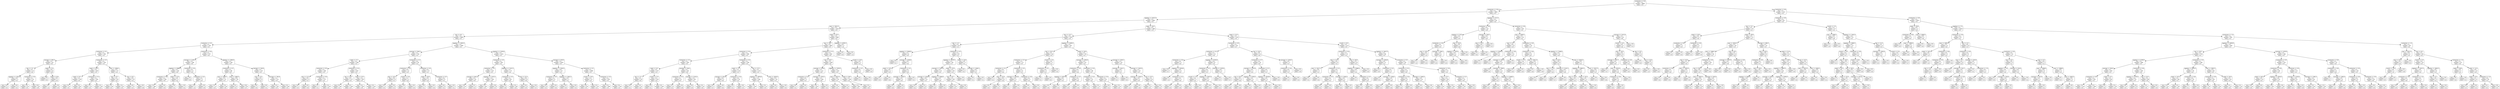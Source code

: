 digraph Tree {
node [shape=box, style="rounded", color="black", fontname=helvetica] ;
edge [fontname=helvetica] ;
0 [label="randseries <= 0.8\nmse = 0.1\nsamples = 4806\nvalue = 0.5"] ;
1 [label="randseries <= 0.8\nmse = 0.1\nsamples = 3691\nvalue = 0.5"] ;
0 -> 1 [labeldistance=2.5, labelangle=45, headlabel="True"] ;
2 [label="aggdays <= 9231.0\nmse = 0.1\nsamples = 3641\nvalue = 0.5"] ;
1 -> 2 ;
3 [label="year <= 2011.5\nmse = 0.1\nsamples = 3353\nvalue = 0.5"] ;
2 -> 3 ;
4 [label="day <= 9.5\nmse = 0.1\nsamples = 2685\nvalue = 0.5"] ;
3 -> 4 ;
5 [label="randseries <= 0.4\nmse = 0.1\nsamples = 736\nvalue = 0.5"] ;
4 -> 5 ;
6 [label="randseries <= 0.1\nmse = 0.1\nsamples = 359\nvalue = 0.5"] ;
5 -> 6 ;
7 [label="average <= 993.3\nmse = 0.1\nsamples = 43\nvalue = 0.6"] ;
6 -> 7 ;
8 [label="day <= 1.5\nmse = 0.1\nsamples = 35\nvalue = 0.6"] ;
7 -> 8 ;
9 [label="aggdays <= 1021.0\nmse = 0.0\nsamples = 3\nvalue = 0.3"] ;
8 -> 9 ;
10 [label="mse = 0.0\nsamples = 1\nvalue = 0.5"] ;
9 -> 10 ;
11 [label="mse = 0.0\nsamples = 2\nvalue = 0.2"] ;
9 -> 11 ;
12 [label="randseries <= 0.0\nmse = 0.1\nsamples = 32\nvalue = 0.6"] ;
8 -> 12 ;
13 [label="mse = 0.1\nsamples = 22\nvalue = 0.5"] ;
12 -> 13 ;
14 [label="mse = 0.0\nsamples = 10\nvalue = 0.8"] ;
12 -> 14 ;
15 [label="week <= 5.5\nmse = 0.0\nsamples = 8\nvalue = 0.8"] ;
7 -> 15 ;
16 [label="mse = 0.0\nsamples = 1\nvalue = 0.6"] ;
15 -> 16 ;
17 [label="week <= 8.0\nmse = 0.0\nsamples = 7\nvalue = 0.9"] ;
15 -> 17 ;
18 [label="mse = 0.0\nsamples = 1\nvalue = 1.0"] ;
17 -> 18 ;
19 [label="mse = 0.0\nsamples = 6\nvalue = 0.9"] ;
17 -> 19 ;
20 [label="randseries <= 0.3\nmse = 0.1\nsamples = 316\nvalue = 0.5"] ;
6 -> 20 ;
21 [label="week <= 29.5\nmse = 0.1\nsamples = 243\nvalue = 0.5"] ;
20 -> 21 ;
22 [label="week <= 9.5\nmse = 0.1\nsamples = 139\nvalue = 0.5"] ;
21 -> 22 ;
23 [label="mse = 0.1\nsamples = 57\nvalue = 0.5"] ;
22 -> 23 ;
24 [label="mse = 0.1\nsamples = 82\nvalue = 0.6"] ;
22 -> 24 ;
25 [label="randseries <= 0.3\nmse = 0.1\nsamples = 104\nvalue = 0.5"] ;
21 -> 25 ;
26 [label="mse = 0.1\nsamples = 75\nvalue = 0.4"] ;
25 -> 26 ;
27 [label="mse = 0.1\nsamples = 29\nvalue = 0.5"] ;
25 -> 27 ;
28 [label="year <= 2006.5\nmse = 0.1\nsamples = 73\nvalue = 0.4"] ;
20 -> 28 ;
29 [label="day <= 4.5\nmse = 0.1\nsamples = 61\nvalue = 0.5"] ;
28 -> 29 ;
30 [label="mse = 0.1\nsamples = 26\nvalue = 0.5"] ;
29 -> 30 ;
31 [label="mse = 0.1\nsamples = 35\nvalue = 0.4"] ;
29 -> 31 ;
32 [label="day <= 8.5\nmse = 0.0\nsamples = 12\nvalue = 0.2"] ;
28 -> 32 ;
33 [label="mse = 0.0\nsamples = 11\nvalue = 0.2"] ;
32 -> 33 ;
34 [label="mse = 0.0\nsamples = 1\nvalue = 0.8"] ;
32 -> 34 ;
35 [label="randseries <= 0.6\nmse = 0.1\nsamples = 377\nvalue = 0.6"] ;
5 -> 35 ;
36 [label="average <= 1144.3\nmse = 0.1\nsamples = 196\nvalue = 0.6"] ;
35 -> 36 ;
37 [label="aggdays <= 6988.0\nmse = 0.1\nsamples = 192\nvalue = 0.6"] ;
36 -> 37 ;
38 [label="randseries <= 0.6\nmse = 0.1\nsamples = 190\nvalue = 0.6"] ;
37 -> 38 ;
39 [label="mse = 0.1\nsamples = 185\nvalue = 0.6"] ;
38 -> 39 ;
40 [label="mse = 0.0\nsamples = 5\nvalue = 0.9"] ;
38 -> 40 ;
41 [label="week <= 13.5\nmse = 0.0\nsamples = 2\nvalue = 0.2"] ;
37 -> 41 ;
42 [label="mse = 0.0\nsamples = 1\nvalue = 0.1"] ;
41 -> 42 ;
43 [label="mse = -0.0\nsamples = 1\nvalue = 0.2"] ;
41 -> 43 ;
44 [label="randseries <= 0.4\nmse = 0.0\nsamples = 4\nvalue = 0.9"] ;
36 -> 44 ;
45 [label="mse = 0.0\nsamples = 1\nvalue = 0.8"] ;
44 -> 45 ;
46 [label="randseries <= 0.5\nmse = 0.0\nsamples = 3\nvalue = 0.9"] ;
44 -> 46 ;
47 [label="mse = 0.0\nsamples = 1\nvalue = 1.0"] ;
46 -> 47 ;
48 [label="mse = 0.0\nsamples = 2\nvalue = 0.9"] ;
46 -> 48 ;
49 [label="aggdays <= 1964.0\nmse = 0.1\nsamples = 181\nvalue = 0.5"] ;
35 -> 49 ;
50 [label="randseries <= 0.7\nmse = 0.1\nsamples = 66\nvalue = 0.6"] ;
49 -> 50 ;
51 [label="year <= 1994.5\nmse = 0.1\nsamples = 37\nvalue = 0.5"] ;
50 -> 51 ;
52 [label="mse = 0.1\nsamples = 17\nvalue = 0.4"] ;
51 -> 52 ;
53 [label="mse = 0.1\nsamples = 20\nvalue = 0.6"] ;
51 -> 53 ;
54 [label="year <= 1992.5\nmse = 0.0\nsamples = 29\nvalue = 0.7"] ;
50 -> 54 ;
55 [label="mse = 0.1\nsamples = 4\nvalue = 0.5"] ;
54 -> 55 ;
56 [label="mse = 0.0\nsamples = 25\nvalue = 0.7"] ;
54 -> 56 ;
57 [label="average <= 544.8\nmse = 0.1\nsamples = 115\nvalue = 0.5"] ;
49 -> 57 ;
58 [label="day <= 2.0\nmse = 0.0\nsamples = 4\nvalue = 0.1"] ;
57 -> 58 ;
59 [label="mse = 0.0\nsamples = 1\nvalue = 0.0"] ;
58 -> 59 ;
60 [label="mse = 0.0\nsamples = 3\nvalue = 0.1"] ;
58 -> 60 ;
61 [label="average <= 795.8\nmse = 0.1\nsamples = 111\nvalue = 0.5"] ;
57 -> 61 ;
62 [label="mse = 0.1\nsamples = 42\nvalue = 0.4"] ;
61 -> 62 ;
63 [label="mse = 0.1\nsamples = 69\nvalue = 0.5"] ;
61 -> 63 ;
64 [label="aggdays <= 2402.0\nmse = 0.1\nsamples = 1949\nvalue = 0.5"] ;
4 -> 64 ;
65 [label="average <= 546.2\nmse = 0.1\nsamples = 730\nvalue = 0.5"] ;
64 -> 65 ;
66 [label="week <= 7.5\nmse = 0.1\nsamples = 706\nvalue = 0.5"] ;
65 -> 66 ;
67 [label="randseries <= 0.0\nmse = 0.1\nsamples = 182\nvalue = 0.5"] ;
66 -> 67 ;
68 [label="day <= 11.5\nmse = 0.0\nsamples = 5\nvalue = 0.7"] ;
67 -> 68 ;
69 [label="mse = 0.0\nsamples = 1\nvalue = 0.4"] ;
68 -> 69 ;
70 [label="mse = 0.0\nsamples = 4\nvalue = 0.8"] ;
68 -> 70 ;
71 [label="randseries <= 0.0\nmse = 0.1\nsamples = 177\nvalue = 0.5"] ;
67 -> 71 ;
72 [label="mse = 0.1\nsamples = 7\nvalue = 0.3"] ;
71 -> 72 ;
73 [label="mse = 0.1\nsamples = 170\nvalue = 0.5"] ;
71 -> 73 ;
74 [label="randseries <= 0.2\nmse = 0.1\nsamples = 524\nvalue = 0.5"] ;
66 -> 74 ;
75 [label="day <= 16.5\nmse = 0.1\nsamples = 177\nvalue = 0.4"] ;
74 -> 75 ;
76 [label="mse = 0.1\nsamples = 49\nvalue = 0.3"] ;
75 -> 76 ;
77 [label="mse = 0.1\nsamples = 128\nvalue = 0.4"] ;
75 -> 77 ;
78 [label="week <= 37.5\nmse = 0.1\nsamples = 347\nvalue = 0.5"] ;
74 -> 78 ;
79 [label="mse = 0.1\nsamples = 225\nvalue = 0.4"] ;
78 -> 79 ;
80 [label="mse = 0.1\nsamples = 122\nvalue = 0.5"] ;
78 -> 80 ;
81 [label="randseries <= 0.3\nmse = 0.0\nsamples = 24\nvalue = 0.2"] ;
65 -> 81 ;
82 [label="randseries <= 0.2\nmse = 0.0\nsamples = 11\nvalue = 0.4"] ;
81 -> 82 ;
83 [label="day <= 14.5\nmse = 0.0\nsamples = 9\nvalue = 0.3"] ;
82 -> 83 ;
84 [label="mse = 0.0\nsamples = 3\nvalue = 0.5"] ;
83 -> 84 ;
85 [label="mse = 0.0\nsamples = 6\nvalue = 0.3"] ;
83 -> 85 ;
86 [label="month <= 5.0\nmse = 0.1\nsamples = 2\nvalue = 0.6"] ;
82 -> 86 ;
87 [label="mse = 0.0\nsamples = 1\nvalue = 1.0"] ;
86 -> 87 ;
88 [label="mse = 0.0\nsamples = 1\nvalue = 0.4"] ;
86 -> 88 ;
89 [label="randseries <= 0.4\nmse = 0.0\nsamples = 13\nvalue = 0.1"] ;
81 -> 89 ;
90 [label="week <= 20.5\nmse = 0.0\nsamples = 4\nvalue = 0.0"] ;
89 -> 90 ;
91 [label="mse = 0.0\nsamples = 3\nvalue = 0.1"] ;
90 -> 91 ;
92 [label="mse = 0.0\nsamples = 1\nvalue = 0.0"] ;
90 -> 92 ;
93 [label="randseries <= 0.7\nmse = 0.0\nsamples = 9\nvalue = 0.2"] ;
89 -> 93 ;
94 [label="mse = 0.0\nsamples = 6\nvalue = 0.2"] ;
93 -> 94 ;
95 [label="mse = 0.0\nsamples = 3\nvalue = 0.1"] ;
93 -> 95 ;
96 [label="aggdays <= 3239.0\nmse = 0.1\nsamples = 1219\nvalue = 0.5"] ;
64 -> 96 ;
97 [label="randseries <= 0.4\nmse = 0.1\nsamples = 201\nvalue = 0.5"] ;
96 -> 97 ;
98 [label="randseries <= 0.1\nmse = 0.1\nsamples = 127\nvalue = 0.5"] ;
97 -> 98 ;
99 [label="average <= 661.0\nmse = 0.1\nsamples = 25\nvalue = 0.6"] ;
98 -> 99 ;
100 [label="mse = 0.0\nsamples = 23\nvalue = 0.7"] ;
99 -> 100 ;
101 [label="mse = 0.1\nsamples = 2\nvalue = 0.3"] ;
99 -> 101 ;
102 [label="aggdays <= 3155.5\nmse = 0.1\nsamples = 102\nvalue = 0.4"] ;
98 -> 102 ;
103 [label="mse = 0.1\nsamples = 94\nvalue = 0.4"] ;
102 -> 103 ;
104 [label="mse = 0.0\nsamples = 8\nvalue = 0.7"] ;
102 -> 104 ;
105 [label="aggdays <= 3121.5\nmse = 0.1\nsamples = 74\nvalue = 0.6"] ;
97 -> 105 ;
106 [label="randseries <= 0.5\nmse = 0.1\nsamples = 65\nvalue = 0.6"] ;
105 -> 106 ;
107 [label="mse = 0.0\nsamples = 5\nvalue = 0.8"] ;
106 -> 107 ;
108 [label="mse = 0.1\nsamples = 60\nvalue = 0.6"] ;
106 -> 108 ;
109 [label="day <= 21.5\nmse = 0.0\nsamples = 9\nvalue = 0.8"] ;
105 -> 109 ;
110 [label="mse = 0.0\nsamples = 4\nvalue = 0.9"] ;
109 -> 110 ;
111 [label="mse = 0.0\nsamples = 5\nvalue = 0.7"] ;
109 -> 111 ;
112 [label="average <= 670.0\nmse = 0.1\nsamples = 1018\nvalue = 0.5"] ;
96 -> 112 ;
113 [label="aggdays <= 3254.5\nmse = 0.0\nsamples = 12\nvalue = 0.3"] ;
112 -> 113 ;
114 [label="randseries <= 0.5\nmse = 0.1\nsamples = 9\nvalue = 0.3"] ;
113 -> 114 ;
115 [label="mse = 0.0\nsamples = 6\nvalue = 0.2"] ;
114 -> 115 ;
116 [label="mse = 0.0\nsamples = 3\nvalue = 0.6"] ;
114 -> 116 ;
117 [label="aggdays <= 3261.5\nmse = 0.0\nsamples = 3\nvalue = 0.1"] ;
113 -> 117 ;
118 [label="mse = 0.0\nsamples = 1\nvalue = 0.0"] ;
117 -> 118 ;
119 [label="mse = 0.0\nsamples = 2\nvalue = 0.2"] ;
117 -> 119 ;
120 [label="randseries <= 0.1\nmse = 0.1\nsamples = 1006\nvalue = 0.5"] ;
112 -> 120 ;
121 [label="month <= 10.5\nmse = 0.1\nsamples = 73\nvalue = 0.4"] ;
120 -> 121 ;
122 [label="mse = 0.1\nsamples = 59\nvalue = 0.5"] ;
121 -> 122 ;
123 [label="mse = 0.1\nsamples = 14\nvalue = 0.2"] ;
121 -> 123 ;
124 [label="randseries <= 0.2\nmse = 0.1\nsamples = 933\nvalue = 0.5"] ;
120 -> 124 ;
125 [label="mse = 0.1\nsamples = 198\nvalue = 0.5"] ;
124 -> 125 ;
126 [label="mse = 0.1\nsamples = 735\nvalue = 0.5"] ;
124 -> 126 ;
127 [label="week <= 52.5\nmse = 0.1\nsamples = 668\nvalue = 0.5"] ;
3 -> 127 ;
128 [label="day <= 18.5\nmse = 0.1\nsamples = 666\nvalue = 0.5"] ;
127 -> 128 ;
129 [label="randseries <= 0.4\nmse = 0.1\nsamples = 399\nvalue = 0.5"] ;
128 -> 129 ;
130 [label="randseries <= 0.3\nmse = 0.1\nsamples = 205\nvalue = 0.5"] ;
129 -> 130 ;
131 [label="week <= 6.5\nmse = 0.1\nsamples = 157\nvalue = 0.5"] ;
130 -> 131 ;
132 [label="day <= 1.5\nmse = 0.1\nsamples = 32\nvalue = 0.6"] ;
131 -> 132 ;
133 [label="mse = 0.0\nsamples = 1\nvalue = 0.1"] ;
132 -> 133 ;
134 [label="mse = 0.1\nsamples = 31\nvalue = 0.6"] ;
132 -> 134 ;
135 [label="month <= 2.5\nmse = 0.1\nsamples = 125\nvalue = 0.5"] ;
131 -> 135 ;
136 [label="mse = 0.0\nsamples = 5\nvalue = 0.1"] ;
135 -> 136 ;
137 [label="mse = 0.1\nsamples = 120\nvalue = 0.5"] ;
135 -> 137 ;
138 [label="average <= 258.5\nmse = 0.1\nsamples = 48\nvalue = 0.6"] ;
130 -> 138 ;
139 [label="randseries <= 0.3\nmse = 0.1\nsamples = 8\nvalue = 0.4"] ;
138 -> 139 ;
140 [label="mse = 0.1\nsamples = 6\nvalue = 0.2"] ;
139 -> 140 ;
141 [label="mse = 0.0\nsamples = 2\nvalue = 0.8"] ;
139 -> 141 ;
142 [label="average <= 1219.2\nmse = 0.1\nsamples = 40\nvalue = 0.7"] ;
138 -> 142 ;
143 [label="mse = 0.0\nsamples = 5\nvalue = 0.9"] ;
142 -> 143 ;
144 [label="mse = 0.1\nsamples = 35\nvalue = 0.6"] ;
142 -> 144 ;
145 [label="randseries <= 0.4\nmse = 0.1\nsamples = 194\nvalue = 0.5"] ;
129 -> 145 ;
146 [label="week <= 1.5\nmse = 0.1\nsamples = 18\nvalue = 0.3"] ;
145 -> 146 ;
147 [label="average <= 255.9\nmse = 0.0\nsamples = 2\nvalue = 0.6"] ;
146 -> 147 ;
148 [label="mse = 0.0\nsamples = 1\nvalue = 0.7"] ;
147 -> 148 ;
149 [label="mse = -0.0\nsamples = 1\nvalue = 0.6"] ;
147 -> 149 ;
150 [label="randseries <= 0.4\nmse = 0.0\nsamples = 16\nvalue = 0.2"] ;
146 -> 150 ;
151 [label="mse = 0.0\nsamples = 5\nvalue = 0.1"] ;
150 -> 151 ;
152 [label="mse = 0.0\nsamples = 11\nvalue = 0.3"] ;
150 -> 152 ;
153 [label="day <= 17.5\nmse = 0.1\nsamples = 176\nvalue = 0.5"] ;
145 -> 153 ;
154 [label="aggdays <= 9076.0\nmse = 0.1\nsamples = 166\nvalue = 0.5"] ;
153 -> 154 ;
155 [label="mse = 0.1\nsamples = 154\nvalue = 0.5"] ;
154 -> 155 ;
156 [label="mse = 0.1\nsamples = 12\nvalue = 0.4"] ;
154 -> 156 ;
157 [label="year <= 2016.5\nmse = 0.1\nsamples = 10\nvalue = 0.3"] ;
153 -> 157 ;
158 [label="mse = 0.0\nsamples = 9\nvalue = 0.4"] ;
157 -> 158 ;
159 [label="mse = -0.0\nsamples = 1\nvalue = 0.0"] ;
157 -> 159 ;
160 [label="randseries <= 0.7\nmse = 0.1\nsamples = 267\nvalue = 0.6"] ;
128 -> 160 ;
161 [label="day <= 24.5\nmse = 0.1\nsamples = 264\nvalue = 0.6"] ;
160 -> 161 ;
162 [label="average <= 259.6\nmse = 0.1\nsamples = 112\nvalue = 0.6"] ;
161 -> 162 ;
163 [label="randseries <= 0.1\nmse = 0.0\nsamples = 3\nvalue = 0.2"] ;
162 -> 163 ;
164 [label="mse = 0.0\nsamples = 1\nvalue = 0.1"] ;
163 -> 164 ;
165 [label="mse = 0.0\nsamples = 2\nvalue = 0.3"] ;
163 -> 165 ;
166 [label="average <= 1410.1\nmse = 0.1\nsamples = 109\nvalue = 0.6"] ;
162 -> 166 ;
167 [label="mse = 0.1\nsamples = 107\nvalue = 0.6"] ;
166 -> 167 ;
168 [label="mse = 0.0\nsamples = 2\nvalue = 0.2"] ;
166 -> 168 ;
169 [label="aggdays <= 7470.5\nmse = 0.1\nsamples = 152\nvalue = 0.5"] ;
161 -> 169 ;
170 [label="year <= 2015.5\nmse = 0.0\nsamples = 24\nvalue = 0.7"] ;
169 -> 170 ;
171 [label="mse = 0.0\nsamples = 15\nvalue = 0.7"] ;
170 -> 171 ;
172 [label="mse = 0.1\nsamples = 9\nvalue = 0.5"] ;
170 -> 172 ;
173 [label="week <= 39.5\nmse = 0.1\nsamples = 128\nvalue = 0.5"] ;
169 -> 173 ;
174 [label="mse = 0.1\nsamples = 96\nvalue = 0.5"] ;
173 -> 174 ;
175 [label="mse = 0.1\nsamples = 32\nvalue = 0.6"] ;
173 -> 175 ;
176 [label="month <= 10.5\nmse = 0.0\nsamples = 3\nvalue = 0.2"] ;
160 -> 176 ;
177 [label="randseries <= 0.7\nmse = 0.0\nsamples = 2\nvalue = 0.2"] ;
176 -> 177 ;
178 [label="mse = 0.0\nsamples = 1\nvalue = 0.2"] ;
177 -> 178 ;
179 [label="mse = -0.0\nsamples = 1\nvalue = 0.2"] ;
177 -> 179 ;
180 [label="mse = 0.0\nsamples = 1\nvalue = 0.4"] ;
176 -> 180 ;
181 [label="aggdays <= 8795.5\nmse = 0.0\nsamples = 2\nvalue = 1.0"] ;
127 -> 181 ;
182 [label="mse = 0.0\nsamples = 1\nvalue = 0.9"] ;
181 -> 182 ;
183 [label="mse = 0.0\nsamples = 1\nvalue = 1.0"] ;
181 -> 183 ;
184 [label="week <= 26.5\nmse = 0.1\nsamples = 288\nvalue = 0.5"] ;
2 -> 184 ;
185 [label="day <= 11.5\nmse = 0.1\nsamples = 149\nvalue = 0.4"] ;
184 -> 185 ;
186 [label="day <= 1.5\nmse = 0.1\nsamples = 55\nvalue = 0.3"] ;
185 -> 186 ;
187 [label="aggdays <= 9269.0\nmse = 0.1\nsamples = 8\nvalue = 0.6"] ;
186 -> 187 ;
188 [label="mse = 0.0\nsamples = 1\nvalue = 0.1"] ;
187 -> 188 ;
189 [label="average <= 1438.8\nmse = 0.0\nsamples = 7\nvalue = 0.6"] ;
187 -> 189 ;
190 [label="week <= 22.0\nmse = 0.0\nsamples = 2\nvalue = 0.9"] ;
189 -> 190 ;
191 [label="mse = 0.0\nsamples = 1\nvalue = 0.9"] ;
190 -> 191 ;
192 [label="mse = 0.0\nsamples = 1\nvalue = 0.8"] ;
190 -> 192 ;
193 [label="randseries <= 0.5\nmse = 0.0\nsamples = 5\nvalue = 0.6"] ;
189 -> 193 ;
194 [label="average <= 1459.3\nmse = 0.0\nsamples = 4\nvalue = 0.6"] ;
193 -> 194 ;
195 [label="mse = 0.0\nsamples = 2\nvalue = 0.6"] ;
194 -> 195 ;
196 [label="mse = 0.0\nsamples = 2\nvalue = 0.7"] ;
194 -> 196 ;
197 [label="mse = 0.0\nsamples = 1\nvalue = 0.2"] ;
193 -> 197 ;
198 [label="randseries <= 0.7\nmse = 0.1\nsamples = 47\nvalue = 0.3"] ;
186 -> 198 ;
199 [label="aggdays <= 9579.5\nmse = 0.1\nsamples = 44\nvalue = 0.3"] ;
198 -> 199 ;
200 [label="average <= 1424.4\nmse = 0.1\nsamples = 15\nvalue = 0.4"] ;
199 -> 200 ;
201 [label="average <= 1418.4\nmse = 0.0\nsamples = 12\nvalue = 0.3"] ;
200 -> 201 ;
202 [label="mse = 0.0\nsamples = 3\nvalue = 0.2"] ;
201 -> 202 ;
203 [label="mse = 0.1\nsamples = 9\nvalue = 0.4"] ;
201 -> 203 ;
204 [label="aggdays <= 9568.5\nmse = 0.0\nsamples = 3\nvalue = 0.8"] ;
200 -> 204 ;
205 [label="mse = 0.0\nsamples = 2\nvalue = 0.9"] ;
204 -> 205 ;
206 [label="mse = 0.0\nsamples = 1\nvalue = 0.5"] ;
204 -> 206 ;
207 [label="week <= 23.5\nmse = 0.1\nsamples = 29\nvalue = 0.2"] ;
199 -> 207 ;
208 [label="day <= 8.5\nmse = 0.1\nsamples = 28\nvalue = 0.2"] ;
207 -> 208 ;
209 [label="mse = 0.1\nsamples = 22\nvalue = 0.3"] ;
208 -> 209 ;
210 [label="mse = 0.0\nsamples = 6\nvalue = 0.1"] ;
208 -> 210 ;
211 [label="mse = -0.0\nsamples = 1\nvalue = 0.8"] ;
207 -> 211 ;
212 [label="week <= 14.0\nmse = 0.0\nsamples = 3\nvalue = 0.1"] ;
198 -> 212 ;
213 [label="mse = 0.0\nsamples = 1\nvalue = 0.2"] ;
212 -> 213 ;
214 [label="average <= 1448.3\nmse = 0.0\nsamples = 2\nvalue = 0.1"] ;
212 -> 214 ;
215 [label="mse = 0.0\nsamples = 1\nvalue = 0.1"] ;
214 -> 215 ;
216 [label="mse = 0.0\nsamples = 1\nvalue = 0.1"] ;
214 -> 216 ;
217 [label="aggdays <= 9299.5\nmse = 0.1\nsamples = 94\nvalue = 0.5"] ;
185 -> 217 ;
218 [label="day <= 25.5\nmse = 0.1\nsamples = 16\nvalue = 0.4"] ;
217 -> 218 ;
219 [label="randseries <= 0.3\nmse = 0.1\nsamples = 13\nvalue = 0.4"] ;
218 -> 219 ;
220 [label="randseries <= 0.1\nmse = 0.0\nsamples = 7\nvalue = 0.6"] ;
219 -> 220 ;
221 [label="mse = 0.0\nsamples = 1\nvalue = 0.2"] ;
220 -> 221 ;
222 [label="day <= 15.0\nmse = 0.0\nsamples = 6\nvalue = 0.6"] ;
220 -> 222 ;
223 [label="mse = 0.0\nsamples = 2\nvalue = 0.4"] ;
222 -> 223 ;
224 [label="mse = 0.0\nsamples = 4\nvalue = 0.7"] ;
222 -> 224 ;
225 [label="randseries <= 0.5\nmse = 0.1\nsamples = 6\nvalue = 0.3"] ;
219 -> 225 ;
226 [label="average <= 1419.6\nmse = 0.0\nsamples = 2\nvalue = 0.1"] ;
225 -> 226 ;
227 [label="mse = 0.0\nsamples = 1\nvalue = 0.1"] ;
226 -> 227 ;
228 [label="mse = -0.0\nsamples = 1\nvalue = 0.1"] ;
226 -> 228 ;
229 [label="randseries <= 0.6\nmse = 0.0\nsamples = 4\nvalue = 0.4"] ;
225 -> 229 ;
230 [label="mse = 0.0\nsamples = 1\nvalue = 0.6"] ;
229 -> 230 ;
231 [label="mse = 0.0\nsamples = 3\nvalue = 0.2"] ;
229 -> 231 ;
232 [label="month <= 3.5\nmse = 0.0\nsamples = 3\nvalue = 0.1"] ;
218 -> 232 ;
233 [label="randseries <= 0.1\nmse = 0.0\nsamples = 2\nvalue = 0.1"] ;
232 -> 233 ;
234 [label="mse = 0.0\nsamples = 1\nvalue = 0.1"] ;
233 -> 234 ;
235 [label="mse = 0.0\nsamples = 1\nvalue = 0.0"] ;
233 -> 235 ;
236 [label="mse = 0.0\nsamples = 1\nvalue = 0.2"] ;
232 -> 236 ;
237 [label="week <= 20.5\nmse = 0.1\nsamples = 78\nvalue = 0.5"] ;
217 -> 237 ;
238 [label="average <= 1456.6\nmse = 0.1\nsamples = 53\nvalue = 0.5"] ;
237 -> 238 ;
239 [label="randseries <= 0.4\nmse = 0.0\nsamples = 7\nvalue = 0.8"] ;
238 -> 239 ;
240 [label="aggdays <= 9577.0\nmse = 0.0\nsamples = 2\nvalue = 0.5"] ;
239 -> 240 ;
241 [label="mse = 0.0\nsamples = 1\nvalue = 0.6"] ;
240 -> 241 ;
242 [label="mse = 0.0\nsamples = 1\nvalue = 0.4"] ;
240 -> 242 ;
243 [label="randseries <= 0.7\nmse = 0.0\nsamples = 5\nvalue = 0.8"] ;
239 -> 243 ;
244 [label="mse = 0.0\nsamples = 4\nvalue = 0.9"] ;
243 -> 244 ;
245 [label="mse = 0.0\nsamples = 1\nvalue = 0.6"] ;
243 -> 245 ;
246 [label="randseries <= 0.4\nmse = 0.1\nsamples = 46\nvalue = 0.5"] ;
238 -> 246 ;
247 [label="randseries <= 0.2\nmse = 0.1\nsamples = 21\nvalue = 0.6"] ;
246 -> 247 ;
248 [label="mse = 0.0\nsamples = 4\nvalue = 0.3"] ;
247 -> 248 ;
249 [label="mse = 0.1\nsamples = 17\nvalue = 0.7"] ;
247 -> 249 ;
250 [label="randseries <= 0.4\nmse = 0.1\nsamples = 25\nvalue = 0.5"] ;
246 -> 250 ;
251 [label="mse = 0.0\nsamples = 2\nvalue = 0.2"] ;
250 -> 251 ;
252 [label="mse = 0.1\nsamples = 23\nvalue = 0.5"] ;
250 -> 252 ;
253 [label="average <= 1424.1\nmse = 0.1\nsamples = 25\nvalue = 0.4"] ;
237 -> 253 ;
254 [label="average <= 1423.7\nmse = 0.0\nsamples = 2\nvalue = 0.1"] ;
253 -> 254 ;
255 [label="mse = 0.0\nsamples = 1\nvalue = 0.2"] ;
254 -> 255 ;
256 [label="mse = -0.0\nsamples = 1\nvalue = 0.0"] ;
254 -> 256 ;
257 [label="average <= 1425.0\nmse = 0.1\nsamples = 23\nvalue = 0.5"] ;
253 -> 257 ;
258 [label="average <= 1424.7\nmse = 0.0\nsamples = 2\nvalue = 0.9"] ;
257 -> 258 ;
259 [label="mse = 0.0\nsamples = 1\nvalue = 1.0"] ;
258 -> 259 ;
260 [label="mse = 0.0\nsamples = 1\nvalue = 0.8"] ;
258 -> 260 ;
261 [label="day <= 27.5\nmse = 0.1\nsamples = 21\nvalue = 0.4"] ;
257 -> 261 ;
262 [label="mse = 0.1\nsamples = 17\nvalue = 0.5"] ;
261 -> 262 ;
263 [label="mse = 0.0\nsamples = 4\nvalue = 0.2"] ;
261 -> 263 ;
264 [label="week <= 31.5\nmse = 0.1\nsamples = 139\nvalue = 0.5"] ;
184 -> 264 ;
265 [label="randseries <= 0.4\nmse = 0.1\nsamples = 26\nvalue = 0.7"] ;
264 -> 265 ;
266 [label="randseries <= 0.2\nmse = 0.1\nsamples = 13\nvalue = 0.6"] ;
265 -> 266 ;
267 [label="randseries <= 0.0\nmse = 0.0\nsamples = 5\nvalue = 0.8"] ;
266 -> 267 ;
268 [label="mse = 0.0\nsamples = 1\nvalue = 0.7"] ;
267 -> 268 ;
269 [label="aggdays <= 9539.0\nmse = 0.0\nsamples = 4\nvalue = 0.9"] ;
267 -> 269 ;
270 [label="mse = 0.0\nsamples = 1\nvalue = 1.0"] ;
269 -> 270 ;
271 [label="randseries <= 0.1\nmse = 0.0\nsamples = 3\nvalue = 0.8"] ;
269 -> 271 ;
272 [label="mse = 0.0\nsamples = 1\nvalue = 0.9"] ;
271 -> 272 ;
273 [label="mse = 0.0\nsamples = 2\nvalue = 0.8"] ;
271 -> 273 ;
274 [label="aggdays <= 9730.0\nmse = 0.0\nsamples = 8\nvalue = 0.4"] ;
266 -> 274 ;
275 [label="randseries <= 0.3\nmse = 0.0\nsamples = 6\nvalue = 0.3"] ;
274 -> 275 ;
276 [label="month <= 7.5\nmse = 0.0\nsamples = 3\nvalue = 0.2"] ;
275 -> 276 ;
277 [label="mse = 0.0\nsamples = 2\nvalue = 0.2"] ;
276 -> 277 ;
278 [label="mse = 0.0\nsamples = 1\nvalue = 0.0"] ;
276 -> 278 ;
279 [label="aggdays <= 9357.0\nmse = 0.0\nsamples = 3\nvalue = 0.4"] ;
275 -> 279 ;
280 [label="mse = 0.0\nsamples = 1\nvalue = 0.4"] ;
279 -> 280 ;
281 [label="mse = 0.0\nsamples = 2\nvalue = 0.3"] ;
279 -> 281 ;
282 [label="average <= 1479.0\nmse = 0.0\nsamples = 2\nvalue = 0.7"] ;
274 -> 282 ;
283 [label="mse = 0.0\nsamples = 1\nvalue = 0.7"] ;
282 -> 283 ;
284 [label="mse = 0.0\nsamples = 1\nvalue = 0.7"] ;
282 -> 284 ;
285 [label="day <= 24.5\nmse = 0.0\nsamples = 13\nvalue = 0.8"] ;
265 -> 285 ;
286 [label="randseries <= 0.7\nmse = 0.0\nsamples = 10\nvalue = 0.9"] ;
285 -> 286 ;
287 [label="average <= 1432.8\nmse = 0.0\nsamples = 7\nvalue = 0.9"] ;
286 -> 287 ;
288 [label="day <= 8.0\nmse = 0.0\nsamples = 3\nvalue = 0.8"] ;
287 -> 288 ;
289 [label="mse = 0.0\nsamples = 2\nvalue = 0.8"] ;
288 -> 289 ;
290 [label="mse = -0.0\nsamples = 1\nvalue = 0.8"] ;
288 -> 290 ;
291 [label="aggdays <= 9744.5\nmse = 0.0\nsamples = 4\nvalue = 0.9"] ;
287 -> 291 ;
292 [label="mse = 0.0\nsamples = 3\nvalue = 0.9"] ;
291 -> 292 ;
293 [label="mse = 0.0\nsamples = 1\nvalue = 0.9"] ;
291 -> 293 ;
294 [label="randseries <= 0.7\nmse = 0.0\nsamples = 3\nvalue = 0.7"] ;
286 -> 294 ;
295 [label="aggdays <= 9539.0\nmse = 0.0\nsamples = 2\nvalue = 0.7"] ;
294 -> 295 ;
296 [label="mse = 0.0\nsamples = 1\nvalue = 0.7"] ;
295 -> 296 ;
297 [label="mse = 0.0\nsamples = 1\nvalue = 0.7"] ;
295 -> 297 ;
298 [label="mse = -0.0\nsamples = 1\nvalue = 0.9"] ;
294 -> 298 ;
299 [label="average <= 1434.3\nmse = 0.0\nsamples = 3\nvalue = 0.7"] ;
285 -> 299 ;
300 [label="randseries <= 0.6\nmse = 0.0\nsamples = 2\nvalue = 0.7"] ;
299 -> 300 ;
301 [label="mse = 0.0\nsamples = 1\nvalue = 0.7"] ;
300 -> 301 ;
302 [label="mse = 0.0\nsamples = 1\nvalue = 0.4"] ;
300 -> 302 ;
303 [label="mse = 0.0\nsamples = 1\nvalue = 0.9"] ;
299 -> 303 ;
304 [label="month <= 8.5\nmse = 0.1\nsamples = 113\nvalue = 0.5"] ;
264 -> 304 ;
305 [label="randseries <= 0.4\nmse = 0.1\nsamples = 17\nvalue = 0.3"] ;
304 -> 305 ;
306 [label="day <= 11.5\nmse = 0.0\nsamples = 9\nvalue = 0.2"] ;
305 -> 306 ;
307 [label="year <= 2017.5\nmse = 0.0\nsamples = 2\nvalue = 0.1"] ;
306 -> 307 ;
308 [label="mse = 0.0\nsamples = 1\nvalue = 0.1"] ;
307 -> 308 ;
309 [label="mse = 0.0\nsamples = 1\nvalue = 0.0"] ;
307 -> 309 ;
310 [label="randseries <= 0.3\nmse = 0.0\nsamples = 7\nvalue = 0.2"] ;
306 -> 310 ;
311 [label="randseries <= 0.3\nmse = 0.0\nsamples = 5\nvalue = 0.2"] ;
310 -> 311 ;
312 [label="mse = 0.0\nsamples = 4\nvalue = 0.2"] ;
311 -> 312 ;
313 [label="mse = -0.0\nsamples = 1\nvalue = 0.1"] ;
311 -> 313 ;
314 [label="average <= 1458.2\nmse = 0.0\nsamples = 2\nvalue = 0.4"] ;
310 -> 314 ;
315 [label="mse = 0.0\nsamples = 1\nvalue = 0.4"] ;
314 -> 315 ;
316 [label="mse = 0.0\nsamples = 1\nvalue = 0.4"] ;
314 -> 316 ;
317 [label="day <= 29.0\nmse = 0.1\nsamples = 8\nvalue = 0.5"] ;
305 -> 317 ;
318 [label="aggdays <= 9388.0\nmse = 0.0\nsamples = 7\nvalue = 0.4"] ;
317 -> 318 ;
319 [label="mse = 0.0\nsamples = 1\nvalue = 0.7"] ;
318 -> 319 ;
320 [label="randseries <= 0.7\nmse = 0.0\nsamples = 6\nvalue = 0.4"] ;
318 -> 320 ;
321 [label="mse = 0.0\nsamples = 5\nvalue = 0.4"] ;
320 -> 321 ;
322 [label="mse = 0.0\nsamples = 1\nvalue = 0.1"] ;
320 -> 322 ;
323 [label="mse = 0.0\nsamples = 1\nvalue = 0.9"] ;
317 -> 323 ;
324 [label="aggdays <= 9417.5\nmse = 0.1\nsamples = 96\nvalue = 0.5"] ;
304 -> 324 ;
325 [label="average <= 1436.8\nmse = 0.0\nsamples = 4\nvalue = 0.7"] ;
324 -> 325 ;
326 [label="mse = 0.0\nsamples = 1\nvalue = 0.9"] ;
325 -> 326 ;
327 [label="randseries <= 0.2\nmse = 0.0\nsamples = 3\nvalue = 0.7"] ;
325 -> 327 ;
328 [label="mse = 0.0\nsamples = 1\nvalue = 0.5"] ;
327 -> 328 ;
329 [label="average <= 1438.1\nmse = 0.0\nsamples = 2\nvalue = 0.8"] ;
327 -> 329 ;
330 [label="mse = 0.0\nsamples = 1\nvalue = 0.7"] ;
329 -> 330 ;
331 [label="mse = -0.0\nsamples = 1\nvalue = 0.8"] ;
329 -> 331 ;
332 [label="randseries <= 0.2\nmse = 0.1\nsamples = 92\nvalue = 0.5"] ;
324 -> 332 ;
333 [label="randseries <= 0.1\nmse = 0.1\nsamples = 21\nvalue = 0.6"] ;
332 -> 333 ;
334 [label="randseries <= 0.0\nmse = 0.0\nsamples = 9\nvalue = 0.4"] ;
333 -> 334 ;
335 [label="mse = 0.0\nsamples = 2\nvalue = 0.6"] ;
334 -> 335 ;
336 [label="mse = 0.0\nsamples = 7\nvalue = 0.4"] ;
334 -> 336 ;
337 [label="average <= 1444.5\nmse = 0.0\nsamples = 12\nvalue = 0.7"] ;
333 -> 337 ;
338 [label="mse = 0.0\nsamples = 1\nvalue = 0.0"] ;
337 -> 338 ;
339 [label="mse = 0.0\nsamples = 11\nvalue = 0.7"] ;
337 -> 339 ;
340 [label="randseries <= 0.6\nmse = 0.1\nsamples = 71\nvalue = 0.4"] ;
332 -> 340 ;
341 [label="day <= 17.5\nmse = 0.1\nsamples = 56\nvalue = 0.4"] ;
340 -> 341 ;
342 [label="mse = 0.1\nsamples = 30\nvalue = 0.5"] ;
341 -> 342 ;
343 [label="mse = 0.1\nsamples = 26\nvalue = 0.3"] ;
341 -> 343 ;
344 [label="randseries <= 0.7\nmse = 0.1\nsamples = 15\nvalue = 0.6"] ;
340 -> 344 ;
345 [label="mse = 0.0\nsamples = 10\nvalue = 0.7"] ;
344 -> 345 ;
346 [label="mse = 0.0\nsamples = 5\nvalue = 0.3"] ;
344 -> 346 ;
347 [label="aggdays <= 511.5\nmse = 0.1\nsamples = 50\nvalue = 0.6"] ;
1 -> 347 ;
348 [label="randseries <= 0.8\nmse = 0.0\nsamples = 10\nvalue = 0.8"] ;
347 -> 348 ;
349 [label="aggdays <= 25.0\nmse = 0.0\nsamples = 7\nvalue = 0.9"] ;
348 -> 349 ;
350 [label="randseries <= 0.8\nmse = 0.0\nsamples = 4\nvalue = 0.9"] ;
349 -> 350 ;
351 [label="day <= 19.5\nmse = 0.0\nsamples = 2\nvalue = 1.0"] ;
350 -> 351 ;
352 [label="mse = 0.0\nsamples = 1\nvalue = 1.0"] ;
351 -> 352 ;
353 [label="mse = -0.0\nsamples = 1\nvalue = 0.9"] ;
351 -> 353 ;
354 [label="average <= 260.1\nmse = 0.0\nsamples = 2\nvalue = 0.9"] ;
350 -> 354 ;
355 [label="mse = 0.0\nsamples = 1\nvalue = 0.9"] ;
354 -> 355 ;
356 [label="mse = 0.0\nsamples = 1\nvalue = 0.9"] ;
354 -> 356 ;
357 [label="day <= 25.0\nmse = 0.0\nsamples = 3\nvalue = 0.8"] ;
349 -> 357 ;
358 [label="aggdays <= 235.0\nmse = 0.0\nsamples = 2\nvalue = 0.9"] ;
357 -> 358 ;
359 [label="mse = 0.0\nsamples = 1\nvalue = 0.9"] ;
358 -> 359 ;
360 [label="mse = -0.0\nsamples = 1\nvalue = 0.9"] ;
358 -> 360 ;
361 [label="mse = 0.0\nsamples = 1\nvalue = 0.8"] ;
357 -> 361 ;
362 [label="average <= 259.7\nmse = 0.0\nsamples = 3\nvalue = 0.6"] ;
348 -> 362 ;
363 [label="day <= 23.5\nmse = 0.0\nsamples = 2\nvalue = 0.7"] ;
362 -> 363 ;
364 [label="mse = 0.0\nsamples = 1\nvalue = 0.6"] ;
363 -> 364 ;
365 [label="mse = 0.0\nsamples = 1\nvalue = 0.8"] ;
363 -> 365 ;
366 [label="mse = 0.0\nsamples = 1\nvalue = 0.3"] ;
362 -> 366 ;
367 [label="randseries <= 0.8\nmse = 0.1\nsamples = 40\nvalue = 0.6"] ;
347 -> 367 ;
368 [label="year <= 2009.5\nmse = 0.1\nsamples = 30\nvalue = 0.5"] ;
367 -> 368 ;
369 [label="day <= 2.5\nmse = 0.0\nsamples = 15\nvalue = 0.4"] ;
368 -> 369 ;
370 [label="aggdays <= 5039.5\nmse = 0.0\nsamples = 2\nvalue = 0.2"] ;
369 -> 370 ;
371 [label="mse = 0.0\nsamples = 1\nvalue = 0.3"] ;
370 -> 371 ;
372 [label="mse = -0.0\nsamples = 1\nvalue = 0.1"] ;
370 -> 372 ;
373 [label="randseries <= 0.8\nmse = 0.0\nsamples = 13\nvalue = 0.4"] ;
369 -> 373 ;
374 [label="average <= 352.4\nmse = 0.0\nsamples = 12\nvalue = 0.4"] ;
373 -> 374 ;
375 [label="mse = 0.0\nsamples = 1\nvalue = 0.6"] ;
374 -> 375 ;
376 [label="average <= 708.0\nmse = 0.0\nsamples = 11\nvalue = 0.4"] ;
374 -> 376 ;
377 [label="day <= 3.5\nmse = 0.0\nsamples = 5\nvalue = 0.3"] ;
376 -> 377 ;
378 [label="mse = 0.0\nsamples = 2\nvalue = 0.4"] ;
377 -> 378 ;
379 [label="mse = 0.0\nsamples = 3\nvalue = 0.2"] ;
377 -> 379 ;
380 [label="aggdays <= 5648.5\nmse = 0.0\nsamples = 6\nvalue = 0.5"] ;
376 -> 380 ;
381 [label="mse = 0.0\nsamples = 3\nvalue = 0.6"] ;
380 -> 381 ;
382 [label="mse = 0.0\nsamples = 3\nvalue = 0.4"] ;
380 -> 382 ;
383 [label="mse = -0.0\nsamples = 1\nvalue = 0.9"] ;
373 -> 383 ;
384 [label="randseries <= 0.8\nmse = 0.0\nsamples = 15\nvalue = 0.7"] ;
368 -> 384 ;
385 [label="randseries <= 0.8\nmse = 0.0\nsamples = 4\nvalue = 0.8"] ;
384 -> 385 ;
386 [label="month <= 7.5\nmse = 0.0\nsamples = 2\nvalue = 0.9"] ;
385 -> 386 ;
387 [label="mse = 0.0\nsamples = 1\nvalue = 0.8"] ;
386 -> 387 ;
388 [label="mse = 0.0\nsamples = 1\nvalue = 0.9"] ;
386 -> 388 ;
389 [label="year <= 2011.0\nmse = 0.0\nsamples = 2\nvalue = 0.8"] ;
385 -> 389 ;
390 [label="mse = 0.0\nsamples = 1\nvalue = 0.8"] ;
389 -> 390 ;
391 [label="mse = -0.0\nsamples = 1\nvalue = 0.8"] ;
389 -> 391 ;
392 [label="aggdays <= 7348.0\nmse = 0.0\nsamples = 11\nvalue = 0.6"] ;
384 -> 392 ;
393 [label="day <= 22.0\nmse = 0.0\nsamples = 4\nvalue = 0.7"] ;
392 -> 393 ;
394 [label="day <= 17.0\nmse = 0.0\nsamples = 2\nvalue = 0.6"] ;
393 -> 394 ;
395 [label="mse = 0.0\nsamples = 1\nvalue = 0.6"] ;
394 -> 395 ;
396 [label="mse = 0.0\nsamples = 1\nvalue = 0.6"] ;
394 -> 396 ;
397 [label="average <= 1124.3\nmse = 0.0\nsamples = 2\nvalue = 0.8"] ;
393 -> 397 ;
398 [label="mse = 0.0\nsamples = 1\nvalue = 0.7"] ;
397 -> 398 ;
399 [label="mse = -0.0\nsamples = 1\nvalue = 0.9"] ;
397 -> 399 ;
400 [label="year <= 2016.5\nmse = 0.0\nsamples = 7\nvalue = 0.5"] ;
392 -> 400 ;
401 [label="aggdays <= 8903.5\nmse = 0.0\nsamples = 5\nvalue = 0.5"] ;
400 -> 401 ;
402 [label="day <= 13.5\nmse = 0.0\nsamples = 3\nvalue = 0.5"] ;
401 -> 402 ;
403 [label="mse = 0.0\nsamples = 2\nvalue = 0.4"] ;
402 -> 403 ;
404 [label="mse = 0.0\nsamples = 1\nvalue = 0.5"] ;
402 -> 404 ;
405 [label="week <= 35.5\nmse = 0.0\nsamples = 2\nvalue = 0.4"] ;
401 -> 405 ;
406 [label="mse = 0.0\nsamples = 1\nvalue = 0.4"] ;
405 -> 406 ;
407 [label="mse = -0.0\nsamples = 1\nvalue = 0.4"] ;
405 -> 407 ;
408 [label="year <= 2017.5\nmse = 0.0\nsamples = 2\nvalue = 0.7"] ;
400 -> 408 ;
409 [label="mse = 0.0\nsamples = 1\nvalue = 0.7"] ;
408 -> 409 ;
410 [label="mse = 0.0\nsamples = 1\nvalue = 0.8"] ;
408 -> 410 ;
411 [label="average <= 1431.8\nmse = 0.1\nsamples = 10\nvalue = 0.8"] ;
367 -> 411 ;
412 [label="month <= 6.5\nmse = 0.0\nsamples = 9\nvalue = 0.8"] ;
411 -> 412 ;
413 [label="day <= 16.5\nmse = 0.0\nsamples = 6\nvalue = 0.7"] ;
412 -> 413 ;
414 [label="average <= 525.7\nmse = 0.0\nsamples = 4\nvalue = 0.8"] ;
413 -> 414 ;
415 [label="mse = 0.0\nsamples = 1\nvalue = 0.7"] ;
414 -> 415 ;
416 [label="year <= 2014.0\nmse = 0.0\nsamples = 3\nvalue = 0.9"] ;
414 -> 416 ;
417 [label="randseries <= 0.8\nmse = 0.0\nsamples = 2\nvalue = 1.0"] ;
416 -> 417 ;
418 [label="mse = 0.0\nsamples = 1\nvalue = 0.9"] ;
417 -> 418 ;
419 [label="mse = 0.0\nsamples = 1\nvalue = 1.0"] ;
417 -> 419 ;
420 [label="mse = -0.0\nsamples = 1\nvalue = 0.7"] ;
416 -> 420 ;
421 [label="randseries <= 0.8\nmse = 0.0\nsamples = 2\nvalue = 0.5"] ;
413 -> 421 ;
422 [label="mse = 0.0\nsamples = 1\nvalue = 0.6"] ;
421 -> 422 ;
423 [label="mse = 0.0\nsamples = 1\nvalue = 0.4"] ;
421 -> 423 ;
424 [label="day <= 9.5\nmse = 0.0\nsamples = 3\nvalue = 0.9"] ;
412 -> 424 ;
425 [label="mse = 0.0\nsamples = 1\nvalue = 0.9"] ;
424 -> 425 ;
426 [label="day <= 15.0\nmse = 0.0\nsamples = 2\nvalue = 1.0"] ;
424 -> 426 ;
427 [label="mse = 0.0\nsamples = 1\nvalue = 1.0"] ;
426 -> 427 ;
428 [label="mse = -0.0\nsamples = 1\nvalue = 0.9"] ;
426 -> 428 ;
429 [label="mse = -0.0\nsamples = 1\nvalue = 0.3"] ;
411 -> 429 ;
430 [label="randseries <= 0.8\nmse = 0.1\nsamples = 1115\nvalue = 0.5"] ;
0 -> 430 [labeldistance=2.5, labelangle=-45, headlabel="False"] ;
431 [label="randseries <= 0.8\nmse = 0.1\nsamples = 92\nvalue = 0.4"] ;
430 -> 431 ;
432 [label="day <= 3.5\nmse = 0.1\nsamples = 75\nvalue = 0.4"] ;
431 -> 432 ;
433 [label="week <= 24.5\nmse = 0.0\nsamples = 4\nvalue = 0.8"] ;
432 -> 433 ;
434 [label="randseries <= 0.8\nmse = 0.0\nsamples = 2\nvalue = 0.9"] ;
433 -> 434 ;
435 [label="mse = 0.0\nsamples = 1\nvalue = 0.9"] ;
434 -> 435 ;
436 [label="mse = -0.0\nsamples = 1\nvalue = 0.9"] ;
434 -> 436 ;
437 [label="randseries <= 0.8\nmse = 0.0\nsamples = 2\nvalue = 0.7"] ;
433 -> 437 ;
438 [label="mse = 0.0\nsamples = 1\nvalue = 0.7"] ;
437 -> 438 ;
439 [label="mse = -0.0\nsamples = 1\nvalue = 0.6"] ;
437 -> 439 ;
440 [label="week <= 28.0\nmse = 0.1\nsamples = 71\nvalue = 0.4"] ;
432 -> 440 ;
441 [label="year <= 2016.5\nmse = 0.1\nsamples = 34\nvalue = 0.3"] ;
440 -> 441 ;
442 [label="year <= 1996.5\nmse = 0.1\nsamples = 30\nvalue = 0.3"] ;
441 -> 442 ;
443 [label="day <= 15.0\nmse = 0.1\nsamples = 4\nvalue = 0.6"] ;
442 -> 443 ;
444 [label="randseries <= 0.8\nmse = 0.0\nsamples = 2\nvalue = 0.8"] ;
443 -> 444 ;
445 [label="mse = 0.0\nsamples = 1\nvalue = 0.6"] ;
444 -> 445 ;
446 [label="mse = 0.0\nsamples = 1\nvalue = 0.9"] ;
444 -> 446 ;
447 [label="year <= 1993.0\nmse = 0.0\nsamples = 2\nvalue = 0.2"] ;
443 -> 447 ;
448 [label="mse = 0.0\nsamples = 1\nvalue = 0.3"] ;
447 -> 448 ;
449 [label="mse = -0.0\nsamples = 1\nvalue = 0.0"] ;
447 -> 449 ;
450 [label="randseries <= 0.8\nmse = 0.1\nsamples = 26\nvalue = 0.2"] ;
442 -> 450 ;
451 [label="day <= 28.5\nmse = 0.0\nsamples = 25\nvalue = 0.2"] ;
450 -> 451 ;
452 [label="year <= 2003.5\nmse = 0.0\nsamples = 23\nvalue = 0.2"] ;
451 -> 452 ;
453 [label="mse = 0.0\nsamples = 9\nvalue = 0.1"] ;
452 -> 453 ;
454 [label="mse = 0.1\nsamples = 14\nvalue = 0.2"] ;
452 -> 454 ;
455 [label="average <= 545.9\nmse = 0.0\nsamples = 2\nvalue = 0.5"] ;
451 -> 455 ;
456 [label="mse = 0.0\nsamples = 1\nvalue = 0.3"] ;
455 -> 456 ;
457 [label="mse = -0.0\nsamples = 1\nvalue = 0.7"] ;
455 -> 457 ;
458 [label="mse = -0.0\nsamples = 1\nvalue = 0.8"] ;
450 -> 458 ;
459 [label="day <= 8.0\nmse = 0.1\nsamples = 4\nvalue = 0.6"] ;
441 -> 459 ;
460 [label="average <= 1437.9\nmse = 0.0\nsamples = 2\nvalue = 0.8"] ;
459 -> 460 ;
461 [label="mse = 0.0\nsamples = 1\nvalue = 0.9"] ;
460 -> 461 ;
462 [label="mse = 0.0\nsamples = 1\nvalue = 0.7"] ;
460 -> 462 ;
463 [label="randseries <= 0.8\nmse = 0.0\nsamples = 2\nvalue = 0.3"] ;
459 -> 463 ;
464 [label="mse = 0.0\nsamples = 1\nvalue = 0.0"] ;
463 -> 464 ;
465 [label="mse = 0.0\nsamples = 1\nvalue = 0.4"] ;
463 -> 465 ;
466 [label="average <= 406.5\nmse = 0.1\nsamples = 37\nvalue = 0.5"] ;
440 -> 466 ;
467 [label="day <= 26.5\nmse = 0.0\nsamples = 6\nvalue = 0.2"] ;
466 -> 467 ;
468 [label="randseries <= 0.8\nmse = 0.0\nsamples = 5\nvalue = 0.1"] ;
467 -> 468 ;
469 [label="day <= 24.0\nmse = 0.0\nsamples = 4\nvalue = 0.1"] ;
468 -> 469 ;
470 [label="aggdays <= 669.5\nmse = 0.0\nsamples = 3\nvalue = 0.1"] ;
469 -> 470 ;
471 [label="mse = 0.0\nsamples = 2\nvalue = 0.1"] ;
470 -> 471 ;
472 [label="mse = -0.0\nsamples = 1\nvalue = 0.1"] ;
470 -> 472 ;
473 [label="mse = 0.0\nsamples = 1\nvalue = 0.1"] ;
469 -> 473 ;
474 [label="mse = 0.0\nsamples = 1\nvalue = 0.2"] ;
468 -> 474 ;
475 [label="mse = 0.0\nsamples = 1\nvalue = 0.5"] ;
467 -> 475 ;
476 [label="week <= 51.0\nmse = 0.1\nsamples = 31\nvalue = 0.5"] ;
466 -> 476 ;
477 [label="week <= 49.0\nmse = 0.1\nsamples = 27\nvalue = 0.6"] ;
476 -> 477 ;
478 [label="aggdays <= 4663.5\nmse = 0.0\nsamples = 26\nvalue = 0.6"] ;
477 -> 478 ;
479 [label="average <= 616.1\nmse = 0.0\nsamples = 9\nvalue = 0.4"] ;
478 -> 479 ;
480 [label="mse = 0.0\nsamples = 5\nvalue = 0.4"] ;
479 -> 480 ;
481 [label="mse = 0.0\nsamples = 4\nvalue = 0.4"] ;
479 -> 481 ;
482 [label="aggdays <= 8706.5\nmse = 0.1\nsamples = 17\nvalue = 0.6"] ;
478 -> 482 ;
483 [label="mse = 0.0\nsamples = 12\nvalue = 0.7"] ;
482 -> 483 ;
484 [label="mse = 0.1\nsamples = 5\nvalue = 0.4"] ;
482 -> 484 ;
485 [label="mse = -0.0\nsamples = 1\nvalue = 0.9"] ;
477 -> 485 ;
486 [label="day <= 27.5\nmse = 0.0\nsamples = 4\nvalue = 0.2"] ;
476 -> 486 ;
487 [label="year <= 2012.5\nmse = 0.0\nsamples = 2\nvalue = 0.0"] ;
486 -> 487 ;
488 [label="mse = 0.0\nsamples = 1\nvalue = 0.0"] ;
487 -> 488 ;
489 [label="mse = 0.0\nsamples = 1\nvalue = 0.1"] ;
487 -> 489 ;
490 [label="year <= 2000.5\nmse = 0.0\nsamples = 2\nvalue = 0.4"] ;
486 -> 490 ;
491 [label="mse = 0.0\nsamples = 1\nvalue = 0.6"] ;
490 -> 491 ;
492 [label="mse = 0.0\nsamples = 1\nvalue = 0.3"] ;
490 -> 492 ;
493 [label="month <= 1.5\nmse = 0.1\nsamples = 17\nvalue = 0.2"] ;
431 -> 493 ;
494 [label="year <= 1998.5\nmse = 0.0\nsamples = 2\nvalue = 0.8"] ;
493 -> 494 ;
495 [label="mse = 0.0\nsamples = 1\nvalue = 1.0"] ;
494 -> 495 ;
496 [label="mse = 0.0\nsamples = 1\nvalue = 0.6"] ;
494 -> 496 ;
497 [label="aggdays <= 7581.0\nmse = 0.0\nsamples = 15\nvalue = 0.2"] ;
493 -> 497 ;
498 [label="aggdays <= 5984.5\nmse = 0.0\nsamples = 11\nvalue = 0.1"] ;
497 -> 498 ;
499 [label="month <= 4.5\nmse = 0.0\nsamples = 8\nvalue = 0.1"] ;
498 -> 499 ;
500 [label="mse = 0.0\nsamples = 1\nvalue = 0.2"] ;
499 -> 500 ;
501 [label="day <= 18.5\nmse = 0.0\nsamples = 7\nvalue = 0.1"] ;
499 -> 501 ;
502 [label="week <= 22.5\nmse = 0.0\nsamples = 4\nvalue = 0.1"] ;
501 -> 502 ;
503 [label="mse = 0.0\nsamples = 1\nvalue = 0.1"] ;
502 -> 503 ;
504 [label="week <= 32.5\nmse = 0.0\nsamples = 3\nvalue = 0.1"] ;
502 -> 504 ;
505 [label="mse = 0.0\nsamples = 1\nvalue = 0.1"] ;
504 -> 505 ;
506 [label="mse = 0.0\nsamples = 2\nvalue = 0.1"] ;
504 -> 506 ;
507 [label="day <= 28.5\nmse = 0.0\nsamples = 3\nvalue = 0.1"] ;
501 -> 507 ;
508 [label="average <= 475.8\nmse = 0.0\nsamples = 2\nvalue = 0.1"] ;
507 -> 508 ;
509 [label="mse = 0.0\nsamples = 1\nvalue = 0.1"] ;
508 -> 509 ;
510 [label="mse = -0.0\nsamples = 1\nvalue = 0.1"] ;
508 -> 510 ;
511 [label="mse = 0.0\nsamples = 1\nvalue = 0.1"] ;
507 -> 511 ;
512 [label="randseries <= 0.8\nmse = 0.0\nsamples = 3\nvalue = 0.0"] ;
498 -> 512 ;
513 [label="month <= 8.0\nmse = 0.0\nsamples = 2\nvalue = 0.0"] ;
512 -> 513 ;
514 [label="mse = 0.0\nsamples = 1\nvalue = 0.0"] ;
513 -> 514 ;
515 [label="mse = 0.0\nsamples = 1\nvalue = 0.0"] ;
513 -> 515 ;
516 [label="mse = 0.0\nsamples = 1\nvalue = 0.1"] ;
512 -> 516 ;
517 [label="day <= 11.5\nmse = 0.1\nsamples = 4\nvalue = 0.4"] ;
497 -> 517 ;
518 [label="average <= 1403.6\nmse = 0.0\nsamples = 2\nvalue = 0.1"] ;
517 -> 518 ;
519 [label="mse = 0.0\nsamples = 1\nvalue = 0.0"] ;
518 -> 519 ;
520 [label="mse = 0.0\nsamples = 1\nvalue = 0.2"] ;
518 -> 520 ;
521 [label="month <= 4.5\nmse = 0.0\nsamples = 2\nvalue = 0.7"] ;
517 -> 521 ;
522 [label="mse = 0.0\nsamples = 1\nvalue = 0.8"] ;
521 -> 522 ;
523 [label="mse = 0.0\nsamples = 1\nvalue = 0.7"] ;
521 -> 523 ;
524 [label="randseries <= 0.8\nmse = 0.1\nsamples = 1023\nvalue = 0.5"] ;
430 -> 524 ;
525 [label="week <= 29.0\nmse = 0.0\nsamples = 5\nvalue = 0.8"] ;
524 -> 525 ;
526 [label="randseries <= 0.8\nmse = 0.0\nsamples = 3\nvalue = 0.9"] ;
525 -> 526 ;
527 [label="mse = 0.0\nsamples = 1\nvalue = 0.9"] ;
526 -> 527 ;
528 [label="year <= 1999.0\nmse = 0.0\nsamples = 2\nvalue = 0.8"] ;
526 -> 528 ;
529 [label="mse = 0.0\nsamples = 1\nvalue = 0.8"] ;
528 -> 529 ;
530 [label="mse = -0.0\nsamples = 1\nvalue = 0.9"] ;
528 -> 530 ;
531 [label="year <= 2006.5\nmse = 0.0\nsamples = 2\nvalue = 0.6"] ;
525 -> 531 ;
532 [label="mse = 0.0\nsamples = 1\nvalue = 0.6"] ;
531 -> 532 ;
533 [label="mse = 0.0\nsamples = 1\nvalue = 0.6"] ;
531 -> 533 ;
534 [label="aggdays <= 7.5\nmse = 0.1\nsamples = 1018\nvalue = 0.5"] ;
524 -> 534 ;
535 [label="randseries <= 0.8\nmse = 0.0\nsamples = 27\nvalue = 0.3"] ;
534 -> 535 ;
536 [label="year <= 2001.0\nmse = 0.1\nsamples = 6\nvalue = 0.6"] ;
535 -> 536 ;
537 [label="week <= 26.5\nmse = 0.0\nsamples = 2\nvalue = 1.0"] ;
536 -> 537 ;
538 [label="mse = 0.0\nsamples = 1\nvalue = 0.9"] ;
537 -> 538 ;
539 [label="mse = 0.0\nsamples = 1\nvalue = 1.0"] ;
537 -> 539 ;
540 [label="randseries <= 0.8\nmse = 0.0\nsamples = 4\nvalue = 0.5"] ;
536 -> 540 ;
541 [label="randseries <= 0.8\nmse = 0.0\nsamples = 3\nvalue = 0.4"] ;
540 -> 541 ;
542 [label="day <= 5.0\nmse = 0.0\nsamples = 2\nvalue = 0.5"] ;
541 -> 542 ;
543 [label="mse = 0.0\nsamples = 1\nvalue = 0.5"] ;
542 -> 543 ;
544 [label="mse = 0.0\nsamples = 1\nvalue = 0.5"] ;
542 -> 544 ;
545 [label="mse = -0.0\nsamples = 1\nvalue = 0.4"] ;
541 -> 545 ;
546 [label="mse = -0.0\nsamples = 1\nvalue = 0.6"] ;
540 -> 546 ;
547 [label="day <= 2.5\nmse = 0.0\nsamples = 21\nvalue = 0.3"] ;
535 -> 547 ;
548 [label="randseries <= 0.9\nmse = 0.0\nsamples = 9\nvalue = 0.3"] ;
547 -> 548 ;
549 [label="day <= 1.5\nmse = 0.0\nsamples = 6\nvalue = 0.4"] ;
548 -> 549 ;
550 [label="mse = 0.0\nsamples = 1\nvalue = 0.9"] ;
549 -> 550 ;
551 [label="average <= 252.7\nmse = 0.0\nsamples = 5\nvalue = 0.3"] ;
549 -> 551 ;
552 [label="mse = 0.0\nsamples = 1\nvalue = 0.2"] ;
551 -> 552 ;
553 [label="randseries <= 0.9\nmse = 0.0\nsamples = 4\nvalue = 0.4"] ;
551 -> 553 ;
554 [label="mse = 0.0\nsamples = 3\nvalue = 0.4"] ;
553 -> 554 ;
555 [label="mse = 0.0\nsamples = 1\nvalue = 0.5"] ;
553 -> 555 ;
556 [label="average <= 254.9\nmse = 0.0\nsamples = 3\nvalue = 0.3"] ;
548 -> 556 ;
557 [label="mse = 0.0\nsamples = 1\nvalue = 0.1"] ;
556 -> 557 ;
558 [label="randseries <= 1.0\nmse = 0.0\nsamples = 2\nvalue = 0.3"] ;
556 -> 558 ;
559 [label="mse = 0.0\nsamples = 1\nvalue = 0.3"] ;
558 -> 559 ;
560 [label="mse = 0.0\nsamples = 1\nvalue = 0.3"] ;
558 -> 560 ;
561 [label="randseries <= 0.9\nmse = 0.0\nsamples = 12\nvalue = 0.2"] ;
547 -> 561 ;
562 [label="day <= 6.5\nmse = 0.0\nsamples = 5\nvalue = 0.1"] ;
561 -> 562 ;
563 [label="aggdays <= 5.0\nmse = 0.0\nsamples = 3\nvalue = 0.0"] ;
562 -> 563 ;
564 [label="mse = 0.0\nsamples = 1\nvalue = 0.0"] ;
563 -> 564 ;
565 [label="average <= 254.0\nmse = 0.0\nsamples = 2\nvalue = 0.0"] ;
563 -> 565 ;
566 [label="mse = 0.0\nsamples = 1\nvalue = 0.0"] ;
565 -> 566 ;
567 [label="mse = -0.0\nsamples = 1\nvalue = 0.1"] ;
565 -> 567 ;
568 [label="average <= 254.6\nmse = 0.0\nsamples = 2\nvalue = 0.2"] ;
562 -> 568 ;
569 [label="mse = 0.0\nsamples = 1\nvalue = 0.2"] ;
568 -> 569 ;
570 [label="mse = -0.0\nsamples = 1\nvalue = 0.2"] ;
568 -> 570 ;
571 [label="day <= 5.5\nmse = 0.0\nsamples = 7\nvalue = 0.3"] ;
561 -> 571 ;
572 [label="year <= 2008.0\nmse = 0.0\nsamples = 4\nvalue = 0.3"] ;
571 -> 572 ;
573 [label="average <= 253.9\nmse = 0.0\nsamples = 3\nvalue = 0.2"] ;
572 -> 573 ;
574 [label="mse = 0.0\nsamples = 2\nvalue = 0.2"] ;
573 -> 574 ;
575 [label="mse = 0.0\nsamples = 1\nvalue = 0.1"] ;
573 -> 575 ;
576 [label="mse = -0.0\nsamples = 1\nvalue = 0.3"] ;
572 -> 576 ;
577 [label="year <= 1998.0\nmse = 0.0\nsamples = 3\nvalue = 0.4"] ;
571 -> 577 ;
578 [label="mse = 0.0\nsamples = 1\nvalue = 0.4"] ;
577 -> 578 ;
579 [label="year <= 2003.5\nmse = 0.0\nsamples = 2\nvalue = 0.3"] ;
577 -> 579 ;
580 [label="mse = 0.0\nsamples = 1\nvalue = 0.3"] ;
579 -> 580 ;
581 [label="mse = -0.0\nsamples = 1\nvalue = 0.3"] ;
579 -> 581 ;
582 [label="randseries <= 1.0\nmse = 0.1\nsamples = 991\nvalue = 0.5"] ;
534 -> 582 ;
583 [label="aggdays <= 8209.0\nmse = 0.1\nsamples = 942\nvalue = 0.5"] ;
582 -> 583 ;
584 [label="day <= 24.5\nmse = 0.1\nsamples = 776\nvalue = 0.5"] ;
583 -> 584 ;
585 [label="aggdays <= 6748.5\nmse = 0.1\nsamples = 608\nvalue = 0.5"] ;
584 -> 585 ;
586 [label="average <= 950.4\nmse = 0.1\nsamples = 503\nvalue = 0.5"] ;
585 -> 586 ;
587 [label="randseries <= 0.9\nmse = 0.1\nsamples = 421\nvalue = 0.5"] ;
586 -> 587 ;
588 [label="mse = 0.1\nsamples = 172\nvalue = 0.4"] ;
587 -> 588 ;
589 [label="mse = 0.1\nsamples = 249\nvalue = 0.5"] ;
587 -> 589 ;
590 [label="week <= 6.5\nmse = 0.1\nsamples = 82\nvalue = 0.4"] ;
586 -> 590 ;
591 [label="mse = 0.0\nsamples = 3\nvalue = 0.6"] ;
590 -> 591 ;
592 [label="mse = 0.1\nsamples = 79\nvalue = 0.4"] ;
590 -> 592 ;
593 [label="randseries <= 0.8\nmse = 0.1\nsamples = 105\nvalue = 0.6"] ;
585 -> 593 ;
594 [label="aggdays <= 7779.5\nmse = 0.0\nsamples = 25\nvalue = 0.4"] ;
593 -> 594 ;
595 [label="mse = 0.0\nsamples = 17\nvalue = 0.5"] ;
594 -> 595 ;
596 [label="mse = 0.0\nsamples = 8\nvalue = 0.3"] ;
594 -> 596 ;
597 [label="day <= 23.5\nmse = 0.1\nsamples = 80\nvalue = 0.6"] ;
593 -> 597 ;
598 [label="mse = 0.1\nsamples = 77\nvalue = 0.6"] ;
597 -> 598 ;
599 [label="mse = 0.0\nsamples = 3\nvalue = 0.9"] ;
597 -> 599 ;
600 [label="randseries <= 0.9\nmse = 0.1\nsamples = 168\nvalue = 0.5"] ;
584 -> 600 ;
601 [label="aggdays <= 6632.5\nmse = 0.1\nsamples = 76\nvalue = 0.6"] ;
600 -> 601 ;
602 [label="week <= 25.5\nmse = 0.1\nsamples = 66\nvalue = 0.7"] ;
601 -> 602 ;
603 [label="mse = 0.1\nsamples = 27\nvalue = 0.8"] ;
602 -> 603 ;
604 [label="mse = 0.1\nsamples = 39\nvalue = 0.6"] ;
602 -> 604 ;
605 [label="randseries <= 0.8\nmse = 0.0\nsamples = 10\nvalue = 0.4"] ;
601 -> 605 ;
606 [label="mse = 0.0\nsamples = 1\nvalue = 0.1"] ;
605 -> 606 ;
607 [label="mse = 0.0\nsamples = 9\nvalue = 0.4"] ;
605 -> 607 ;
608 [label="year <= 2001.5\nmse = 0.1\nsamples = 92\nvalue = 0.5"] ;
600 -> 608 ;
609 [label="randseries <= 0.9\nmse = 0.1\nsamples = 40\nvalue = 0.4"] ;
608 -> 609 ;
610 [label="mse = 0.0\nsamples = 10\nvalue = 0.2"] ;
609 -> 610 ;
611 [label="mse = 0.1\nsamples = 30\nvalue = 0.4"] ;
609 -> 611 ;
612 [label="week <= 26.5\nmse = 0.1\nsamples = 52\nvalue = 0.5"] ;
608 -> 612 ;
613 [label="mse = 0.1\nsamples = 27\nvalue = 0.6"] ;
612 -> 613 ;
614 [label="mse = 0.1\nsamples = 25\nvalue = 0.4"] ;
612 -> 614 ;
615 [label="average <= 1479.9\nmse = 0.1\nsamples = 166\nvalue = 0.4"] ;
583 -> 615 ;
616 [label="randseries <= 0.9\nmse = 0.1\nsamples = 135\nvalue = 0.4"] ;
615 -> 616 ;
617 [label="randseries <= 0.8\nmse = 0.0\nsamples = 64\nvalue = 0.4"] ;
616 -> 617 ;
618 [label="week <= 44.5\nmse = 0.0\nsamples = 12\nvalue = 0.5"] ;
617 -> 618 ;
619 [label="mse = 0.0\nsamples = 10\nvalue = 0.6"] ;
618 -> 619 ;
620 [label="mse = 0.0\nsamples = 2\nvalue = 0.2"] ;
618 -> 620 ;
621 [label="aggdays <= 9254.5\nmse = 0.0\nsamples = 52\nvalue = 0.3"] ;
617 -> 621 ;
622 [label="mse = 0.0\nsamples = 36\nvalue = 0.3"] ;
621 -> 622 ;
623 [label="mse = 0.0\nsamples = 16\nvalue = 0.4"] ;
621 -> 623 ;
624 [label="randseries <= 0.9\nmse = 0.1\nsamples = 71\nvalue = 0.5"] ;
616 -> 624 ;
625 [label="average <= 1319.0\nmse = 0.0\nsamples = 8\nvalue = 0.7"] ;
624 -> 625 ;
626 [label="mse = 0.0\nsamples = 2\nvalue = 0.5"] ;
625 -> 626 ;
627 [label="mse = 0.0\nsamples = 6\nvalue = 0.8"] ;
625 -> 627 ;
628 [label="average <= 1385.5\nmse = 0.1\nsamples = 63\nvalue = 0.4"] ;
624 -> 628 ;
629 [label="mse = 0.1\nsamples = 24\nvalue = 0.5"] ;
628 -> 629 ;
630 [label="mse = 0.1\nsamples = 39\nvalue = 0.4"] ;
628 -> 630 ;
631 [label="randseries <= 0.8\nmse = 0.1\nsamples = 31\nvalue = 0.6"] ;
615 -> 631 ;
632 [label="randseries <= 0.8\nmse = 0.1\nsamples = 5\nvalue = 0.8"] ;
631 -> 632 ;
633 [label="mse = 0.0\nsamples = 1\nvalue = 0.1"] ;
632 -> 633 ;
634 [label="average <= 1495.0\nmse = 0.0\nsamples = 4\nvalue = 0.9"] ;
632 -> 634 ;
635 [label="mse = 0.0\nsamples = 1\nvalue = 1.0"] ;
634 -> 635 ;
636 [label="mse = 0.0\nsamples = 3\nvalue = 0.8"] ;
634 -> 636 ;
637 [label="randseries <= 0.9\nmse = 0.1\nsamples = 26\nvalue = 0.5"] ;
631 -> 637 ;
638 [label="randseries <= 0.8\nmse = 0.0\nsamples = 6\nvalue = 0.2"] ;
637 -> 638 ;
639 [label="mse = 0.0\nsamples = 2\nvalue = 0.0"] ;
638 -> 639 ;
640 [label="mse = 0.0\nsamples = 4\nvalue = 0.4"] ;
638 -> 640 ;
641 [label="randseries <= 0.9\nmse = 0.1\nsamples = 20\nvalue = 0.6"] ;
637 -> 641 ;
642 [label="mse = 0.0\nsamples = 5\nvalue = 0.9"] ;
641 -> 642 ;
643 [label="mse = 0.0\nsamples = 15\nvalue = 0.5"] ;
641 -> 643 ;
644 [label="randseries <= 1.0\nmse = 0.1\nsamples = 49\nvalue = 0.6"] ;
582 -> 644 ;
645 [label="year <= 2011.5\nmse = 0.0\nsamples = 4\nvalue = 0.9"] ;
644 -> 645 ;
646 [label="day <= 25.5\nmse = 0.0\nsamples = 3\nvalue = 0.9"] ;
645 -> 646 ;
647 [label="month <= 10.5\nmse = 0.0\nsamples = 2\nvalue = 1.0"] ;
646 -> 647 ;
648 [label="mse = 0.0\nsamples = 1\nvalue = 0.9"] ;
647 -> 648 ;
649 [label="mse = 0.0\nsamples = 1\nvalue = 1.0"] ;
647 -> 649 ;
650 [label="mse = 0.0\nsamples = 1\nvalue = 0.8"] ;
646 -> 650 ;
651 [label="mse = -0.0\nsamples = 1\nvalue = 0.5"] ;
645 -> 651 ;
652 [label="day <= 9.5\nmse = 0.1\nsamples = 45\nvalue = 0.6"] ;
644 -> 652 ;
653 [label="month <= 5.5\nmse = 0.0\nsamples = 10\nvalue = 0.4"] ;
652 -> 653 ;
654 [label="aggdays <= 2257.5\nmse = 0.0\nsamples = 4\nvalue = 0.6"] ;
653 -> 654 ;
655 [label="randseries <= 1.0\nmse = 0.0\nsamples = 2\nvalue = 0.8"] ;
654 -> 655 ;
656 [label="mse = 0.0\nsamples = 1\nvalue = 0.9"] ;
655 -> 656 ;
657 [label="mse = 0.0\nsamples = 1\nvalue = 0.8"] ;
655 -> 657 ;
658 [label="randseries <= 1.0\nmse = 0.0\nsamples = 2\nvalue = 0.5"] ;
654 -> 658 ;
659 [label="mse = 0.0\nsamples = 1\nvalue = 0.5"] ;
658 -> 659 ;
660 [label="mse = 0.0\nsamples = 1\nvalue = 0.6"] ;
658 -> 660 ;
661 [label="aggdays <= 8652.5\nmse = 0.0\nsamples = 6\nvalue = 0.3"] ;
653 -> 661 ;
662 [label="day <= 2.5\nmse = 0.0\nsamples = 5\nvalue = 0.2"] ;
661 -> 662 ;
663 [label="mse = 0.0\nsamples = 1\nvalue = 0.5"] ;
662 -> 663 ;
664 [label="mse = 0.0\nsamples = 4\nvalue = 0.2"] ;
662 -> 664 ;
665 [label="mse = 0.0\nsamples = 1\nvalue = 0.4"] ;
661 -> 665 ;
666 [label="randseries <= 1.0\nmse = 0.1\nsamples = 35\nvalue = 0.6"] ;
652 -> 666 ;
667 [label="week <= 49.0\nmse = 0.0\nsamples = 2\nvalue = 0.2"] ;
666 -> 667 ;
668 [label="mse = 0.0\nsamples = 1\nvalue = 0.0"] ;
667 -> 668 ;
669 [label="mse = -0.0\nsamples = 1\nvalue = 0.3"] ;
667 -> 669 ;
670 [label="week <= 12.5\nmse = 0.0\nsamples = 33\nvalue = 0.6"] ;
666 -> 670 ;
671 [label="week <= 8.5\nmse = 0.1\nsamples = 9\nvalue = 0.5"] ;
670 -> 671 ;
672 [label="mse = 0.0\nsamples = 4\nvalue = 0.7"] ;
671 -> 672 ;
673 [label="mse = 0.0\nsamples = 5\nvalue = 0.3"] ;
671 -> 673 ;
674 [label="randseries <= 1.0\nmse = 0.0\nsamples = 24\nvalue = 0.7"] ;
670 -> 674 ;
675 [label="mse = 0.1\nsamples = 5\nvalue = 0.5"] ;
674 -> 675 ;
676 [label="mse = 0.0\nsamples = 19\nvalue = 0.7"] ;
674 -> 676 ;
}